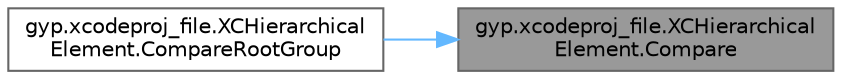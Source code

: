 digraph "gyp.xcodeproj_file.XCHierarchicalElement.Compare"
{
 // LATEX_PDF_SIZE
  bgcolor="transparent";
  edge [fontname=Helvetica,fontsize=10,labelfontname=Helvetica,labelfontsize=10];
  node [fontname=Helvetica,fontsize=10,shape=box,height=0.2,width=0.4];
  rankdir="RL";
  Node1 [id="Node000001",label="gyp.xcodeproj_file.XCHierarchical\lElement.Compare",height=0.2,width=0.4,color="gray40", fillcolor="grey60", style="filled", fontcolor="black",tooltip=" "];
  Node1 -> Node2 [id="edge1_Node000001_Node000002",dir="back",color="steelblue1",style="solid",tooltip=" "];
  Node2 [id="Node000002",label="gyp.xcodeproj_file.XCHierarchical\lElement.CompareRootGroup",height=0.2,width=0.4,color="grey40", fillcolor="white", style="filled",URL="$classgyp_1_1xcodeproj__file_1_1_x_c_hierarchical_element.html#a4d618163fecc59383b87aa0e54f86777",tooltip=" "];
}
